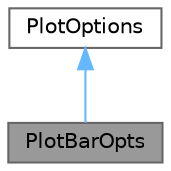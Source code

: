 digraph "PlotBarOpts"
{
 // LATEX_PDF_SIZE
  bgcolor="transparent";
  edge [fontname=Helvetica,fontsize=10,labelfontname=Helvetica,labelfontsize=10];
  node [fontname=Helvetica,fontsize=10,shape=box,height=0.2,width=0.4];
  Node1 [label="PlotBarOpts",height=0.2,width=0.4,color="gray40", fillcolor="grey60", style="filled", fontcolor="black",tooltip="Bar plot options."];
  Node2 -> Node1 [dir="back",color="steelblue1",style="solid"];
  Node2 [label="PlotOptions",height=0.2,width=0.4,color="gray40", fillcolor="white", style="filled",URL="$struct_plot_options.html",tooltip=" "];
}
